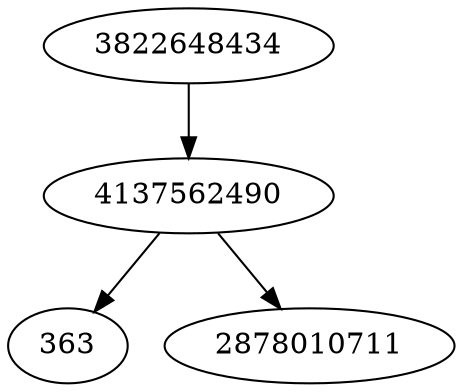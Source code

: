 strict digraph  {
3822648434;
363;
4137562490;
2878010711;
3822648434 -> 4137562490;
4137562490 -> 2878010711;
4137562490 -> 363;
}
